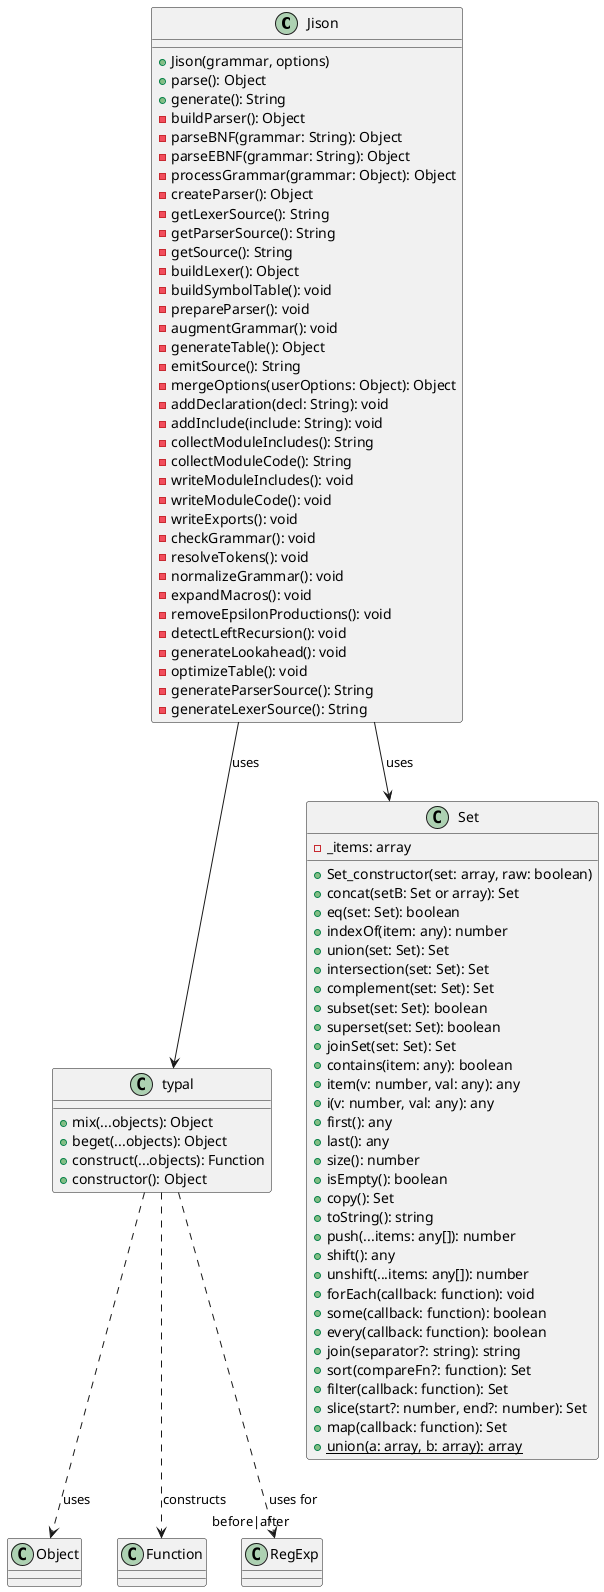 @startuml

class Jison {
    +Jison(grammar, options)
    +parse(): Object
    +generate(): String
    -buildParser(): Object
    -parseBNF(grammar: String): Object
    -parseEBNF(grammar: String): Object
    -processGrammar(grammar: Object): Object
    -createParser(): Object
    -getLexerSource(): String
    -getParserSource(): String
    -getSource(): String
    -buildLexer(): Object
    -buildSymbolTable(): void
    -prepareParser(): void
    -augmentGrammar(): void
    -generateTable(): Object
    -emitSource(): String
    -mergeOptions(userOptions: Object): Object
    -addDeclaration(decl: String): void
    -addInclude(include: String): void
    -collectModuleIncludes(): String
    -collectModuleCode(): String
    -writeModuleIncludes(): void
    -writeModuleCode(): void
    -writeExports(): void
    -checkGrammar(): void
    -resolveTokens(): void
    -normalizeGrammar(): void
    -expandMacros(): void
    -removeEpsilonProductions(): void
    -detectLeftRecursion(): void
    -generateLookahead(): void
    -optimizeTable(): void
    -generateParserSource(): String
    -generateLexerSource(): String
}

 
class typal {
    +mix(...objects): Object
    +beget(...objects): Object
    +construct(...objects): Function
    +constructor(): Object
}

' Define the Set class
class Set {
  -_items: array
  +Set_constructor(set: array, raw: boolean)
  +concat(setB: Set or array): Set
  +eq(set: Set): boolean
  +indexOf(item: any): number
  +union(set: Set): Set
  +intersection(set: Set): Set
  +complement(set: Set): Set
  +subset(set: Set): boolean
  +superset(set: Set): boolean
  +joinSet(set: Set): Set
  +contains(item: any): boolean
  +item(v: number, val: any): any
  +i(v: number, val: any): any
  +first(): any
  +last(): any
  +size(): number
  +isEmpty(): boolean
  +copy(): Set
  +toString(): string
  +push(...items: any[]): number
  +shift(): any
  +unshift(...items: any[]): number
  +forEach(callback: function): void
  +some(callback: function): boolean
  +every(callback: function): boolean
  +join(separator?: string): string
  +sort(compareFn?: function): Set
  +filter(callback: function): Set
  +slice(start?: number, end?: number): Set
  +map(callback: function): Set
  +union(a: array, b: array): array {static}
}

' Relationships (if applicable - in this case, primarily methods of a single class)
' No explicit relationships to other classes are defined in the snippet,
' but we can show the constructor's dependency on Array.

' Note: typal not included in detail as focus is on Set. If needed, add it.
' typal -- Set : constructs


typal ..> Object : uses
typal ..> Function : constructs
typal ..> RegExp : uses for "before|after"


Jison --> typal : uses
Jison --> Set : uses
 

@enduml
